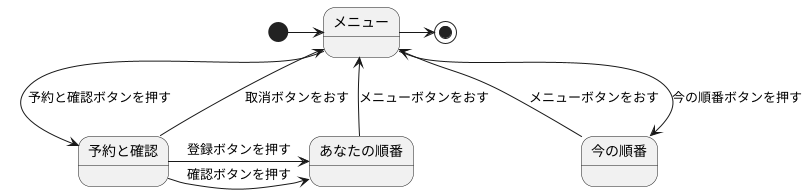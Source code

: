 @startuml 演習6-3
state メニュー
state 予約と確認
state あなたの順番
state 今の順番

[*] -> メニュー
メニュー -down-> 予約と確認 :予約と確認ボタンを押す
予約と確認 -up-> メニュー :取消ボタンをおす
予約と確認 -> あなたの順番 :登録ボタンを押す
予約と確認 -> あなたの順番 :確認ボタンを押す
あなたの順番 -up-> メニュー :メニューボタンをおす
今の順番 -up-> メニュー :メニューボタンをおす
メニュー -down-> 今の順番 :今の順番ボタンを押す
メニュー -> [*]

@enduml